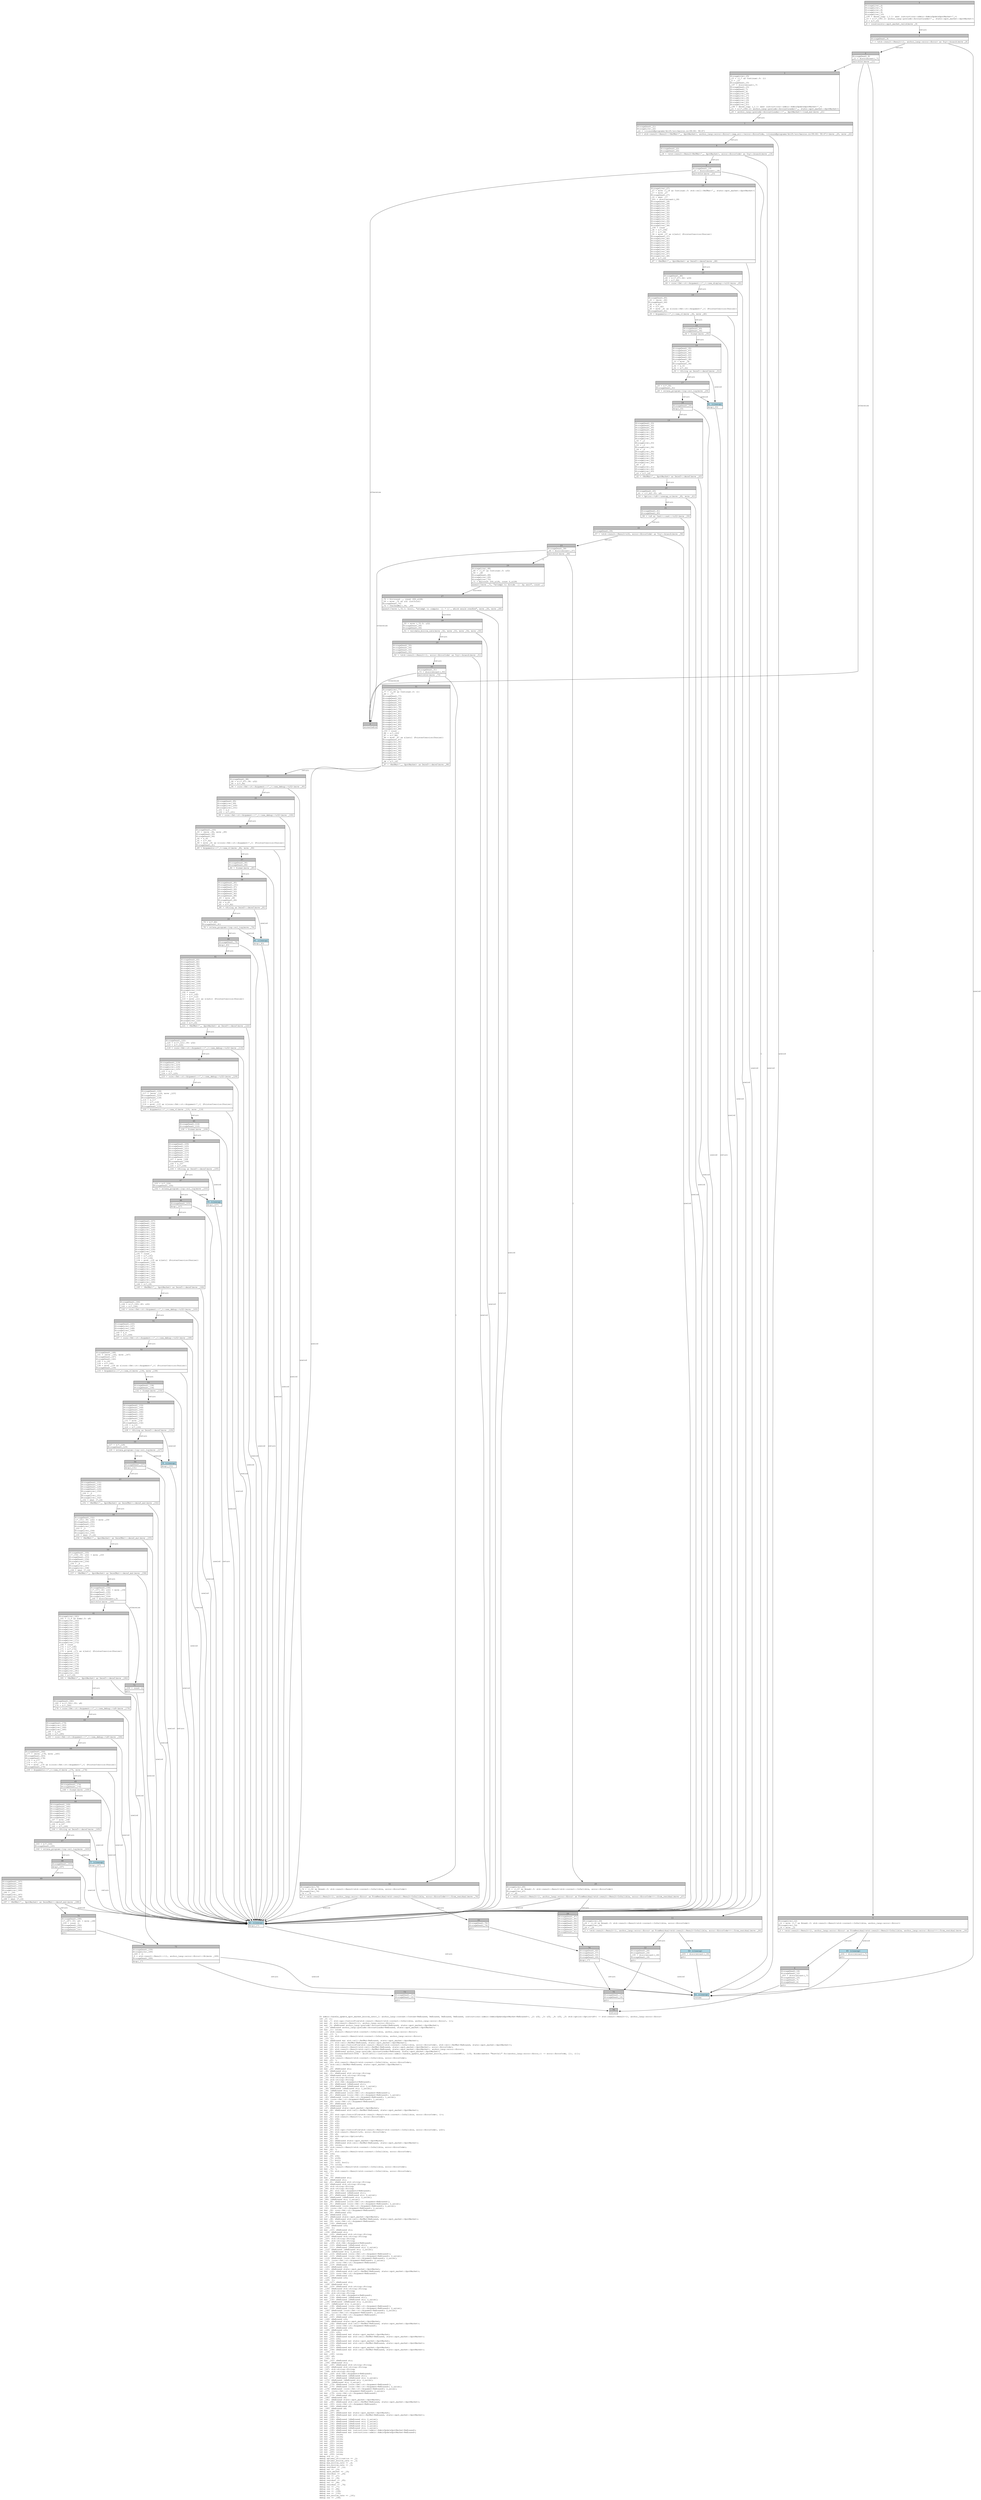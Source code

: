 digraph Mir_0_5591 {
    graph [fontname="Courier, monospace"];
    node [fontname="Courier, monospace"];
    edge [fontname="Courier, monospace"];
    label=<fn admin::handle_update_spot_market_borrow_rate(_1: anchor_lang::context::Context&lt;ReErased, ReErased, ReErased, ReErased, instructions::admin::AdminUpdateSpotMarket&lt;ReErased&gt;&gt;, _2: u32, _3: u32, _4: u32, _5: std::option::Option&lt;u8&gt;) -&gt; std::result::Result&lt;(), anchor_lang::error::Error&gt;<br align="left"/>let _6: ();<br align="left"/>let mut _7: std::ops::ControlFlow&lt;std::result::Result&lt;std::convert::Infallible, anchor_lang::error::Error&gt;, ()&gt;;<br align="left"/>let mut _8: std::result::Result&lt;(), anchor_lang::error::Error&gt;;<br align="left"/>let mut _9: &amp;ReErased anchor_lang::prelude::AccountLoader&lt;ReErased, state::spot_market::SpotMarket&gt;;<br align="left"/>let _10: &amp;ReErased anchor_lang::prelude::AccountLoader&lt;ReErased, state::spot_market::SpotMarket&gt;;<br align="left"/>let mut _11: isize;<br align="left"/>let _12: std::result::Result&lt;std::convert::Infallible, anchor_lang::error::Error&gt;;<br align="left"/>let mut _13: !;<br align="left"/>let mut _14: std::result::Result&lt;std::convert::Infallible, anchor_lang::error::Error&gt;;<br align="left"/>let _15: ();<br align="left"/>let _16: &amp;ReErased mut std::cell::RefMut&lt;ReErased, state::spot_market::SpotMarket&gt;;<br align="left"/>let mut _17: std::cell::RefMut&lt;ReErased, state::spot_market::SpotMarket&gt;;<br align="left"/>let mut _18: std::ops::ControlFlow&lt;std::result::Result&lt;std::convert::Infallible, error::ErrorCode&gt;, std::cell::RefMut&lt;ReErased, state::spot_market::SpotMarket&gt;&gt;;<br align="left"/>let mut _19: std::result::Result&lt;std::cell::RefMut&lt;ReErased, state::spot_market::SpotMarket&gt;, error::ErrorCode&gt;;<br align="left"/>let mut _20: std::result::Result&lt;std::cell::RefMut&lt;ReErased, state::spot_market::SpotMarket&gt;, anchor_lang::error::Error&gt;;<br align="left"/>let mut _21: &amp;ReErased anchor_lang::prelude::AccountLoader&lt;ReErased, state::spot_market::SpotMarket&gt;;<br align="left"/>let mut _22: Closure(DefId(0:5592 ~ drift[d311]::instructions::admin::handle_update_spot_market_borrow_rate::{closure#0}), [i32, Binder(extern &quot;RustCall&quot; fn((anchor_lang::error::Error,)) -&gt; error::ErrorCode, []), ()]);<br align="left"/>let mut _23: isize;<br align="left"/>let _24: std::result::Result&lt;std::convert::Infallible, error::ErrorCode&gt;;<br align="left"/>let mut _25: !;<br align="left"/>let mut _26: std::result::Result&lt;std::convert::Infallible, error::ErrorCode&gt;;<br align="left"/>let _27: std::cell::RefMut&lt;ReErased, state::spot_market::SpotMarket&gt;;<br align="left"/>let _28: ();<br align="left"/>let mut _29: &amp;ReErased str;<br align="left"/>let _30: &amp;ReErased str;<br align="left"/>let mut _31: &amp;ReErased std::string::String;<br align="left"/>let _32: &amp;ReErased std::string::String;<br align="left"/>let _33: std::string::String;<br align="left"/>let _34: std::string::String;<br align="left"/>let mut _35: std::fmt::Arguments&lt;ReErased&gt;;<br align="left"/>let mut _36: &amp;ReErased [&amp;ReErased str];<br align="left"/>let mut _37: &amp;ReErased [&amp;ReErased str; 1_usize];<br align="left"/>let _38: &amp;ReErased [&amp;ReErased str; 1_usize];<br align="left"/>let _39: [&amp;ReErased str; 1_usize];<br align="left"/>let mut _40: &amp;ReErased [core::fmt::rt::Argument&lt;ReErased&gt;];<br align="left"/>let mut _41: &amp;ReErased [core::fmt::rt::Argument&lt;ReErased&gt;; 1_usize];<br align="left"/>let _42: &amp;ReErased [core::fmt::rt::Argument&lt;ReErased&gt;; 1_usize];<br align="left"/>let _43: [core::fmt::rt::Argument&lt;ReErased&gt;; 1_usize];<br align="left"/>let mut _44: core::fmt::rt::Argument&lt;ReErased&gt;;<br align="left"/>let mut _45: &amp;ReErased u16;<br align="left"/>let _46: &amp;ReErased u16;<br align="left"/>let _47: &amp;ReErased state::spot_market::SpotMarket;<br align="left"/>let mut _48: &amp;ReErased std::cell::RefMut&lt;ReErased, state::spot_market::SpotMarket&gt;;<br align="left"/>let _49: ();<br align="left"/>let mut _50: std::ops::ControlFlow&lt;std::result::Result&lt;std::convert::Infallible, error::ErrorCode&gt;, ()&gt;;<br align="left"/>let mut _51: std::result::Result&lt;(), error::ErrorCode&gt;;<br align="left"/>let mut _52: u32;<br align="left"/>let mut _53: u32;<br align="left"/>let mut _54: u32;<br align="left"/>let mut _55: u32;<br align="left"/>let mut _56: u32;<br align="left"/>let mut _57: std::ops::ControlFlow&lt;std::result::Result&lt;std::convert::Infallible, error::ErrorCode&gt;, u32&gt;;<br align="left"/>let mut _58: std::result::Result&lt;u32, error::ErrorCode&gt;;<br align="left"/>let mut _59: u8;<br align="left"/>let mut _60: std::option::Option&lt;u8&gt;;<br align="left"/>let mut _61: u8;<br align="left"/>let mut _62: &amp;ReErased state::spot_market::SpotMarket;<br align="left"/>let mut _63: &amp;ReErased std::cell::RefMut&lt;ReErased, state::spot_market::SpotMarket&gt;;<br align="left"/>let mut _64: isize;<br align="left"/>let _65: std::result::Result&lt;std::convert::Infallible, error::ErrorCode&gt;;<br align="left"/>let mut _66: !;<br align="left"/>let mut _67: std::result::Result&lt;std::convert::Infallible, error::ErrorCode&gt;;<br align="left"/>let _68: u32;<br align="left"/>let mut _69: u32;<br align="left"/>let mut _70: u128;<br align="left"/>let mut _71: bool;<br align="left"/>let mut _72: (u32, bool);<br align="left"/>let mut _73: isize;<br align="left"/>let _74: std::result::Result&lt;std::convert::Infallible, error::ErrorCode&gt;;<br align="left"/>let mut _75: !;<br align="left"/>let mut _76: std::result::Result&lt;std::convert::Infallible, error::ErrorCode&gt;;<br align="left"/>let _77: ();<br align="left"/>let _78: ();<br align="left"/>let mut _79: &amp;ReErased str;<br align="left"/>let _80: &amp;ReErased str;<br align="left"/>let mut _81: &amp;ReErased std::string::String;<br align="left"/>let _82: &amp;ReErased std::string::String;<br align="left"/>let _83: std::string::String;<br align="left"/>let _84: std::string::String;<br align="left"/>let mut _85: std::fmt::Arguments&lt;ReErased&gt;;<br align="left"/>let mut _86: &amp;ReErased [&amp;ReErased str];<br align="left"/>let mut _87: &amp;ReErased [&amp;ReErased str; 2_usize];<br align="left"/>let _88: &amp;ReErased [&amp;ReErased str; 2_usize];<br align="left"/>let _89: [&amp;ReErased str; 2_usize];<br align="left"/>let mut _90: &amp;ReErased [core::fmt::rt::Argument&lt;ReErased&gt;];<br align="left"/>let mut _91: &amp;ReErased [core::fmt::rt::Argument&lt;ReErased&gt;; 2_usize];<br align="left"/>let _92: &amp;ReErased [core::fmt::rt::Argument&lt;ReErased&gt;; 2_usize];<br align="left"/>let _93: [core::fmt::rt::Argument&lt;ReErased&gt;; 2_usize];<br align="left"/>let mut _94: core::fmt::rt::Argument&lt;ReErased&gt;;<br align="left"/>let mut _95: &amp;ReErased u32;<br align="left"/>let _96: &amp;ReErased u32;<br align="left"/>let _97: &amp;ReErased state::spot_market::SpotMarket;<br align="left"/>let mut _98: &amp;ReErased std::cell::RefMut&lt;ReErased, state::spot_market::SpotMarket&gt;;<br align="left"/>let mut _99: core::fmt::rt::Argument&lt;ReErased&gt;;<br align="left"/>let mut _100: &amp;ReErased u32;<br align="left"/>let _101: &amp;ReErased u32;<br align="left"/>let _102: ();<br align="left"/>let mut _103: &amp;ReErased str;<br align="left"/>let _104: &amp;ReErased str;<br align="left"/>let mut _105: &amp;ReErased std::string::String;<br align="left"/>let _106: &amp;ReErased std::string::String;<br align="left"/>let _107: std::string::String;<br align="left"/>let _108: std::string::String;<br align="left"/>let mut _109: std::fmt::Arguments&lt;ReErased&gt;;<br align="left"/>let mut _110: &amp;ReErased [&amp;ReErased str];<br align="left"/>let mut _111: &amp;ReErased [&amp;ReErased str; 2_usize];<br align="left"/>let _112: &amp;ReErased [&amp;ReErased str; 2_usize];<br align="left"/>let _113: [&amp;ReErased str; 2_usize];<br align="left"/>let mut _114: &amp;ReErased [core::fmt::rt::Argument&lt;ReErased&gt;];<br align="left"/>let mut _115: &amp;ReErased [core::fmt::rt::Argument&lt;ReErased&gt;; 2_usize];<br align="left"/>let _116: &amp;ReErased [core::fmt::rt::Argument&lt;ReErased&gt;; 2_usize];<br align="left"/>let _117: [core::fmt::rt::Argument&lt;ReErased&gt;; 2_usize];<br align="left"/>let mut _118: core::fmt::rt::Argument&lt;ReErased&gt;;<br align="left"/>let mut _119: &amp;ReErased u32;<br align="left"/>let _120: &amp;ReErased u32;<br align="left"/>let _121: &amp;ReErased state::spot_market::SpotMarket;<br align="left"/>let mut _122: &amp;ReErased std::cell::RefMut&lt;ReErased, state::spot_market::SpotMarket&gt;;<br align="left"/>let mut _123: core::fmt::rt::Argument&lt;ReErased&gt;;<br align="left"/>let mut _124: &amp;ReErased u32;<br align="left"/>let _125: &amp;ReErased u32;<br align="left"/>let _126: ();<br align="left"/>let mut _127: &amp;ReErased str;<br align="left"/>let _128: &amp;ReErased str;<br align="left"/>let mut _129: &amp;ReErased std::string::String;<br align="left"/>let _130: &amp;ReErased std::string::String;<br align="left"/>let _131: std::string::String;<br align="left"/>let _132: std::string::String;<br align="left"/>let mut _133: std::fmt::Arguments&lt;ReErased&gt;;<br align="left"/>let mut _134: &amp;ReErased [&amp;ReErased str];<br align="left"/>let mut _135: &amp;ReErased [&amp;ReErased str; 2_usize];<br align="left"/>let _136: &amp;ReErased [&amp;ReErased str; 2_usize];<br align="left"/>let _137: [&amp;ReErased str; 2_usize];<br align="left"/>let mut _138: &amp;ReErased [core::fmt::rt::Argument&lt;ReErased&gt;];<br align="left"/>let mut _139: &amp;ReErased [core::fmt::rt::Argument&lt;ReErased&gt;; 2_usize];<br align="left"/>let _140: &amp;ReErased [core::fmt::rt::Argument&lt;ReErased&gt;; 2_usize];<br align="left"/>let _141: [core::fmt::rt::Argument&lt;ReErased&gt;; 2_usize];<br align="left"/>let mut _142: core::fmt::rt::Argument&lt;ReErased&gt;;<br align="left"/>let mut _143: &amp;ReErased u32;<br align="left"/>let _144: &amp;ReErased u32;<br align="left"/>let _145: &amp;ReErased state::spot_market::SpotMarket;<br align="left"/>let mut _146: &amp;ReErased std::cell::RefMut&lt;ReErased, state::spot_market::SpotMarket&gt;;<br align="left"/>let mut _147: core::fmt::rt::Argument&lt;ReErased&gt;;<br align="left"/>let mut _148: &amp;ReErased u32;<br align="left"/>let _149: &amp;ReErased u32;<br align="left"/>let mut _150: u32;<br align="left"/>let mut _151: &amp;ReErased mut state::spot_market::SpotMarket;<br align="left"/>let mut _152: &amp;ReErased mut std::cell::RefMut&lt;ReErased, state::spot_market::SpotMarket&gt;;<br align="left"/>let mut _153: u32;<br align="left"/>let mut _154: &amp;ReErased mut state::spot_market::SpotMarket;<br align="left"/>let mut _155: &amp;ReErased mut std::cell::RefMut&lt;ReErased, state::spot_market::SpotMarket&gt;;<br align="left"/>let mut _156: u32;<br align="left"/>let mut _157: &amp;ReErased mut state::spot_market::SpotMarket;<br align="left"/>let mut _158: &amp;ReErased mut std::cell::RefMut&lt;ReErased, state::spot_market::SpotMarket&gt;;<br align="left"/>let _159: ();<br align="left"/>let mut _160: isize;<br align="left"/>let _161: u8;<br align="left"/>let _162: ();<br align="left"/>let mut _163: &amp;ReErased str;<br align="left"/>let _164: &amp;ReErased str;<br align="left"/>let mut _165: &amp;ReErased std::string::String;<br align="left"/>let _166: &amp;ReErased std::string::String;<br align="left"/>let _167: std::string::String;<br align="left"/>let _168: std::string::String;<br align="left"/>let mut _169: std::fmt::Arguments&lt;ReErased&gt;;<br align="left"/>let mut _170: &amp;ReErased [&amp;ReErased str];<br align="left"/>let mut _171: &amp;ReErased [&amp;ReErased str; 2_usize];<br align="left"/>let _172: &amp;ReErased [&amp;ReErased str; 2_usize];<br align="left"/>let _173: [&amp;ReErased str; 2_usize];<br align="left"/>let mut _174: &amp;ReErased [core::fmt::rt::Argument&lt;ReErased&gt;];<br align="left"/>let mut _175: &amp;ReErased [core::fmt::rt::Argument&lt;ReErased&gt;; 2_usize];<br align="left"/>let _176: &amp;ReErased [core::fmt::rt::Argument&lt;ReErased&gt;; 2_usize];<br align="left"/>let _177: [core::fmt::rt::Argument&lt;ReErased&gt;; 2_usize];<br align="left"/>let mut _178: core::fmt::rt::Argument&lt;ReErased&gt;;<br align="left"/>let mut _179: &amp;ReErased u8;<br align="left"/>let _180: &amp;ReErased u8;<br align="left"/>let _181: &amp;ReErased state::spot_market::SpotMarket;<br align="left"/>let mut _182: &amp;ReErased std::cell::RefMut&lt;ReErased, state::spot_market::SpotMarket&gt;;<br align="left"/>let mut _183: core::fmt::rt::Argument&lt;ReErased&gt;;<br align="left"/>let mut _184: &amp;ReErased u8;<br align="left"/>let _185: &amp;ReErased u8;<br align="left"/>let mut _186: u8;<br align="left"/>let mut _187: &amp;ReErased mut state::spot_market::SpotMarket;<br align="left"/>let mut _188: &amp;ReErased mut std::cell::RefMut&lt;ReErased, state::spot_market::SpotMarket&gt;;<br align="left"/>let mut _189: ();<br align="left"/>let mut _190: &amp;ReErased [&amp;ReErased str; 2_usize];<br align="left"/>let mut _191: &amp;ReErased [&amp;ReErased str; 2_usize];<br align="left"/>let mut _192: &amp;ReErased [&amp;ReErased str; 2_usize];<br align="left"/>let mut _193: &amp;ReErased [&amp;ReErased str; 2_usize];<br align="left"/>let mut _194: &amp;ReErased [&amp;ReErased str; 1_usize];<br align="left"/>let mut _195: &amp;ReErased mut instructions::admin::AdminUpdateSpotMarket&lt;ReErased&gt;;<br align="left"/>let mut _196: &amp;ReErased mut instructions::admin::AdminUpdateSpotMarket&lt;ReErased&gt;;<br align="left"/>let mut _197: isize;<br align="left"/>let mut _198: isize;<br align="left"/>let mut _199: isize;<br align="left"/>let mut _200: isize;<br align="left"/>let mut _201: isize;<br align="left"/>let mut _202: isize;<br align="left"/>let mut _203: isize;<br align="left"/>let mut _204: isize;<br align="left"/>let mut _205: isize;<br align="left"/>let mut _206: isize;<br align="left"/>debug ctx =&gt; _1;<br align="left"/>debug optimal_utilization =&gt; _2;<br align="left"/>debug optimal_borrow_rate =&gt; _3;<br align="left"/>debug max_borrow_rate =&gt; _4;<br align="left"/>debug min_borrow_rate =&gt; _5;<br align="left"/>debug residual =&gt; _12;<br align="left"/>debug val =&gt; _15;<br align="left"/>debug spot_market =&gt; _16;<br align="left"/>debug residual =&gt; _24;<br align="left"/>debug val =&gt; _27;<br align="left"/>debug res =&gt; _34;<br align="left"/>debug residual =&gt; _65;<br align="left"/>debug val =&gt; _68;<br align="left"/>debug residual =&gt; _74;<br align="left"/>debug val =&gt; _77;<br align="left"/>debug res =&gt; _84;<br align="left"/>debug res =&gt; _108;<br align="left"/>debug res =&gt; _132;<br align="left"/>debug min_borrow_rate =&gt; _161;<br align="left"/>debug res =&gt; _168;<br align="left"/>>;
    bb0__0_5591 [shape="none", label=<<table border="0" cellborder="1" cellspacing="0"><tr><td bgcolor="gray" align="center" colspan="1">0</td></tr><tr><td align="left" balign="left">StorageLive(_6)<br/>StorageLive(_7)<br/>StorageLive(_8)<br/>StorageLive(_9)<br/>StorageLive(_10)<br/>_195 = deref_copy (_1.1: &amp;mut instructions::admin::AdminUpdateSpotMarket&lt;'_&gt;)<br/>_10 = &amp;((*_195).2: anchor_lang::prelude::AccountLoader&lt;'_, state::spot_market::SpotMarket&gt;)<br/>_9 = &amp;(*_10)<br/></td></tr><tr><td align="left">_8 = constraints::spot_market_valid(move _9)</td></tr></table>>];
    bb1__0_5591 [shape="none", label=<<table border="0" cellborder="1" cellspacing="0"><tr><td bgcolor="gray" align="center" colspan="1">1</td></tr><tr><td align="left" balign="left">StorageDead(_9)<br/></td></tr><tr><td align="left">_7 = &lt;std::result::Result&lt;(), anchor_lang::error::Error&gt; as Try&gt;::branch(move _8)</td></tr></table>>];
    bb2__0_5591 [shape="none", label=<<table border="0" cellborder="1" cellspacing="0"><tr><td bgcolor="gray" align="center" colspan="1">2</td></tr><tr><td align="left" balign="left">StorageDead(_8)<br/>_11 = discriminant(_7)<br/></td></tr><tr><td align="left">switchInt(move _11)</td></tr></table>>];
    bb3__0_5591 [shape="none", label=<<table border="0" cellborder="1" cellspacing="0"><tr><td bgcolor="gray" align="center" colspan="1">3</td></tr><tr><td align="left" balign="left">StorageLive(_15)<br/>_15 = ((_7 as Continue).0: ())<br/>_6 = _15<br/>StorageDead(_15)<br/>_197 = discriminant(_7)<br/>StorageDead(_10)<br/>StorageDead(_7)<br/>StorageDead(_6)<br/>StorageLive(_16)<br/>StorageLive(_17)<br/>StorageLive(_18)<br/>StorageLive(_19)<br/>StorageLive(_20)<br/>StorageLive(_21)<br/>_196 = deref_copy (_1.1: &amp;mut instructions::admin::AdminUpdateSpotMarket&lt;'_&gt;)<br/>_21 = &amp;((*_196).2: anchor_lang::prelude::AccountLoader&lt;'_, state::spot_market::SpotMarket&gt;)<br/></td></tr><tr><td align="left">_20 = anchor_lang::prelude::AccountLoader::&lt;'_, SpotMarket&gt;::load_mut(move _21)</td></tr></table>>];
    bb4__0_5591 [shape="none", label=<<table border="0" cellborder="1" cellspacing="0"><tr><td bgcolor="gray" align="center" colspan="1">4</td></tr><tr><td align="left">unreachable</td></tr></table>>];
    bb5__0_5591 [shape="none", label=<<table border="0" cellborder="1" cellspacing="0"><tr><td bgcolor="gray" align="center" colspan="1">5</td></tr><tr><td align="left" balign="left">StorageLive(_12)<br/>_12 = move ((_7 as Break).0: std::result::Result&lt;std::convert::Infallible, anchor_lang::error::Error&gt;)<br/>StorageLive(_14)<br/>_14 = move _12<br/></td></tr><tr><td align="left">_0 = &lt;std::result::Result&lt;(), anchor_lang::error::Error&gt; as FromResidual&lt;std::result::Result&lt;Infallible, anchor_lang::error::Error&gt;&gt;&gt;::from_residual(move _14)</td></tr></table>>];
    bb6__0_5591 [shape="none", label=<<table border="0" cellborder="1" cellspacing="0"><tr><td bgcolor="gray" align="center" colspan="1">6</td></tr><tr><td align="left" balign="left">StorageDead(_14)<br/>StorageDead(_12)<br/>_203 = discriminant(_7)<br/>StorageDead(_10)<br/>StorageDead(_7)<br/>StorageDead(_6)<br/></td></tr><tr><td align="left">goto</td></tr></table>>];
    bb7__0_5591 [shape="none", label=<<table border="0" cellborder="1" cellspacing="0"><tr><td bgcolor="gray" align="center" colspan="1">7</td></tr><tr><td align="left" balign="left">StorageDead(_21)<br/>StorageLive(_22)<br/>_22 = {closure@programs/drift/src/macros.rs:58:44: 58:47}<br/></td></tr><tr><td align="left">_19 = std::result::Result::&lt;RefMut&lt;'_, SpotMarket&gt;, anchor_lang::error::Error&gt;::map_err::&lt;error::ErrorCode, {closure@programs/drift/src/macros.rs:58:44: 58:47}&gt;(move _20, move _22)</td></tr></table>>];
    bb8__0_5591 [shape="none", label=<<table border="0" cellborder="1" cellspacing="0"><tr><td bgcolor="gray" align="center" colspan="1">8</td></tr><tr><td align="left" balign="left">StorageDead(_22)<br/>StorageDead(_20)<br/></td></tr><tr><td align="left">_18 = &lt;std::result::Result&lt;RefMut&lt;'_, SpotMarket&gt;, error::ErrorCode&gt; as Try&gt;::branch(move _19)</td></tr></table>>];
    bb9__0_5591 [shape="none", label=<<table border="0" cellborder="1" cellspacing="0"><tr><td bgcolor="gray" align="center" colspan="1">9</td></tr><tr><td align="left" balign="left">StorageDead(_19)<br/>_23 = discriminant(_18)<br/></td></tr><tr><td align="left">switchInt(move _23)</td></tr></table>>];
    bb10__0_5591 [shape="none", label=<<table border="0" cellborder="1" cellspacing="0"><tr><td bgcolor="gray" align="center" colspan="1">10</td></tr><tr><td align="left" balign="left">StorageLive(_27)<br/>_27 = move ((_18 as Continue).0: std::cell::RefMut&lt;'_, state::spot_market::SpotMarket&gt;)<br/>_17 = move _27<br/>StorageDead(_27)<br/>_16 = &amp;mut _17<br/>_201 = discriminant(_18)<br/>StorageDead(_18)<br/>StorageLive(_28)<br/>StorageLive(_29)<br/>StorageLive(_30)<br/>StorageLive(_31)<br/>StorageLive(_32)<br/>StorageLive(_33)<br/>StorageLive(_34)<br/>StorageLive(_35)<br/>StorageLive(_36)<br/>StorageLive(_37)<br/>StorageLive(_38)<br/>_194 = const _<br/>_38 = &amp;(*_194)<br/>_37 = &amp;(*_38)<br/>_36 = move _37 as &amp;[&amp;str] (PointerCoercion(Unsize))<br/>StorageDead(_37)<br/>StorageLive(_40)<br/>StorageLive(_41)<br/>StorageLive(_42)<br/>StorageLive(_43)<br/>StorageLive(_44)<br/>StorageLive(_45)<br/>StorageLive(_46)<br/>StorageLive(_47)<br/>StorageLive(_48)<br/>_48 = &amp;(*_16)<br/></td></tr><tr><td align="left">_47 = &lt;RefMut&lt;'_, SpotMarket&gt; as Deref&gt;::deref(move _48)</td></tr></table>>];
    bb11__0_5591 [shape="none", label=<<table border="0" cellborder="1" cellspacing="0"><tr><td bgcolor="gray" align="center" colspan="1">11</td></tr><tr><td align="left" balign="left">StorageLive(_24)<br/>_24 = ((_18 as Break).0: std::result::Result&lt;std::convert::Infallible, error::ErrorCode&gt;)<br/>StorageLive(_26)<br/>_26 = _24<br/></td></tr><tr><td align="left">_0 = &lt;std::result::Result&lt;(), anchor_lang::error::Error&gt; as FromResidual&lt;std::result::Result&lt;Infallible, error::ErrorCode&gt;&gt;&gt;::from_residual(move _26)</td></tr></table>>];
    bb12__0_5591 [shape="none", label=<<table border="0" cellborder="1" cellspacing="0"><tr><td bgcolor="gray" align="center" colspan="1">12</td></tr><tr><td align="left" balign="left">StorageDead(_26)<br/>StorageDead(_24)<br/>_199 = discriminant(_18)<br/>StorageDead(_18)<br/></td></tr><tr><td align="left">goto</td></tr></table>>];
    bb13__0_5591 [shape="none", label=<<table border="0" cellborder="1" cellspacing="0"><tr><td bgcolor="gray" align="center" colspan="1">13</td></tr><tr><td align="left" balign="left">StorageDead(_48)<br/>_46 = &amp;((*_47).42: u16)<br/>_45 = &amp;(*_46)<br/></td></tr><tr><td align="left">_44 = core::fmt::rt::Argument::&lt;'_&gt;::new_display::&lt;u16&gt;(move _45)</td></tr></table>>];
    bb14__0_5591 [shape="none", label=<<table border="0" cellborder="1" cellspacing="0"><tr><td bgcolor="gray" align="center" colspan="1">14</td></tr><tr><td align="left" balign="left">StorageDead(_45)<br/>_43 = [move _44]<br/>StorageDead(_44)<br/>_42 = &amp;_43<br/>_41 = &amp;(*_42)<br/>_40 = move _41 as &amp;[core::fmt::rt::Argument&lt;'_&gt;] (PointerCoercion(Unsize))<br/>StorageDead(_41)<br/></td></tr><tr><td align="left">_35 = Arguments::&lt;'_&gt;::new_v1(move _36, move _40)</td></tr></table>>];
    bb15__0_5591 [shape="none", label=<<table border="0" cellborder="1" cellspacing="0"><tr><td bgcolor="gray" align="center" colspan="1">15</td></tr><tr><td align="left" balign="left">StorageDead(_40)<br/>StorageDead(_36)<br/></td></tr><tr><td align="left">_34 = format(move _35)</td></tr></table>>];
    bb16__0_5591 [shape="none", label=<<table border="0" cellborder="1" cellspacing="0"><tr><td bgcolor="gray" align="center" colspan="1">16</td></tr><tr><td align="left" balign="left">StorageDead(_35)<br/>StorageDead(_47)<br/>StorageDead(_46)<br/>StorageDead(_43)<br/>StorageDead(_42)<br/>StorageDead(_38)<br/>_33 = move _34<br/>StorageDead(_34)<br/>_32 = &amp;_33<br/>_31 = &amp;(*_32)<br/></td></tr><tr><td align="left">_30 = &lt;String as Deref&gt;::deref(move _31)</td></tr></table>>];
    bb17__0_5591 [shape="none", label=<<table border="0" cellborder="1" cellspacing="0"><tr><td bgcolor="gray" align="center" colspan="1">17</td></tr><tr><td align="left" balign="left">_29 = &amp;(*_30)<br/>StorageDead(_31)<br/></td></tr><tr><td align="left">_28 = solana_program::log::sol_log(move _29)</td></tr></table>>];
    bb18__0_5591 [shape="none", label=<<table border="0" cellborder="1" cellspacing="0"><tr><td bgcolor="gray" align="center" colspan="1">18</td></tr><tr><td align="left" balign="left">StorageDead(_29)<br/></td></tr><tr><td align="left">drop(_33)</td></tr></table>>];
    bb19__0_5591 [shape="none", label=<<table border="0" cellborder="1" cellspacing="0"><tr><td bgcolor="gray" align="center" colspan="1">19</td></tr><tr><td align="left" balign="left">StorageDead(_33)<br/>StorageDead(_32)<br/>StorageDead(_30)<br/>StorageDead(_28)<br/>StorageLive(_49)<br/>StorageLive(_50)<br/>StorageLive(_51)<br/>StorageLive(_52)<br/>_52 = _2<br/>StorageLive(_53)<br/>_53 = _3<br/>StorageLive(_54)<br/>_54 = _4<br/>StorageLive(_55)<br/>StorageLive(_56)<br/>StorageLive(_57)<br/>StorageLive(_58)<br/>StorageLive(_59)<br/>StorageLive(_60)<br/>_60 = _5<br/>StorageLive(_61)<br/>StorageLive(_62)<br/>StorageLive(_63)<br/>_63 = &amp;(*_16)<br/></td></tr><tr><td align="left">_62 = &lt;RefMut&lt;'_, SpotMarket&gt; as Deref&gt;::deref(move _63)</td></tr></table>>];
    bb20__0_5591 [shape="none", label=<<table border="0" cellborder="1" cellspacing="0"><tr><td bgcolor="gray" align="center" colspan="1">20</td></tr><tr><td align="left" balign="left">StorageDead(_63)<br/>_61 = ((*_62).55: u8)<br/></td></tr><tr><td align="left">_59 = Option::&lt;u8&gt;::unwrap_or(move _60, move _61)</td></tr></table>>];
    bb21__0_5591 [shape="none", label=<<table border="0" cellborder="1" cellspacing="0"><tr><td bgcolor="gray" align="center" colspan="1">21</td></tr><tr><td align="left" balign="left">StorageDead(_61)<br/>StorageDead(_60)<br/></td></tr><tr><td align="left">_58 = &lt;u8 as Cast&gt;::cast::&lt;u32&gt;(move _59)</td></tr></table>>];
    bb22__0_5591 [shape="none", label=<<table border="0" cellborder="1" cellspacing="0"><tr><td bgcolor="gray" align="center" colspan="1">22</td></tr><tr><td align="left" balign="left">StorageDead(_59)<br/></td></tr><tr><td align="left">_57 = &lt;std::result::Result&lt;u32, error::ErrorCode&gt; as Try&gt;::branch(move _58)</td></tr></table>>];
    bb23__0_5591 [shape="none", label=<<table border="0" cellborder="1" cellspacing="0"><tr><td bgcolor="gray" align="center" colspan="1">23</td></tr><tr><td align="left" balign="left">StorageDead(_58)<br/>_64 = discriminant(_57)<br/></td></tr><tr><td align="left">switchInt(move _64)</td></tr></table>>];
    bb24__0_5591 [shape="none", label=<<table border="0" cellborder="1" cellspacing="0"><tr><td bgcolor="gray" align="center" colspan="1">24</td></tr><tr><td align="left" balign="left">StorageLive(_68)<br/>_68 = ((_57 as Continue).0: u32)<br/>_56 = _68<br/>StorageDead(_68)<br/>StorageLive(_69)<br/>StorageLive(_70)<br/>_71 = Eq(const 200_u128, const 0_u128)<br/></td></tr><tr><td align="left">assert(!move _71, &quot;attempt to divide `{}` by zero&quot;, const _)</td></tr></table>>];
    bb25__0_5591 [shape="none", label=<<table border="0" cellborder="1" cellspacing="0"><tr><td bgcolor="gray" align="center" colspan="1">25</td></tr><tr><td align="left" balign="left">StorageLive(_65)<br/>_65 = ((_57 as Break).0: std::result::Result&lt;std::convert::Infallible, error::ErrorCode&gt;)<br/>StorageLive(_67)<br/>_67 = _65<br/></td></tr><tr><td align="left">_0 = &lt;std::result::Result&lt;(), anchor_lang::error::Error&gt; as FromResidual&lt;std::result::Result&lt;Infallible, error::ErrorCode&gt;&gt;&gt;::from_residual(move _67)</td></tr></table>>];
    bb26__0_5591 [shape="none", label=<<table border="0" cellborder="1" cellspacing="0"><tr><td bgcolor="gray" align="center" colspan="1">26</td></tr><tr><td align="left" balign="left">StorageDead(_67)<br/>StorageDead(_65)<br/>StorageDead(_56)<br/>StorageDead(_55)<br/>StorageDead(_54)<br/>StorageDead(_53)<br/>StorageDead(_52)<br/>StorageDead(_51)<br/></td></tr><tr><td align="left">goto</td></tr></table>>];
    bb27__0_5591 [shape="none", label=<<table border="0" cellborder="1" cellspacing="0"><tr><td bgcolor="gray" align="center" colspan="1">27</td></tr><tr><td align="left" balign="left">_70 = Div(const _, const 200_u128)<br/>_69 = move _70 as u32 (IntToInt)<br/>StorageDead(_70)<br/>_72 = CheckedMul(_56, _69)<br/></td></tr><tr><td align="left">assert(!move (_72.1: bool), &quot;attempt to compute `{} * {}`, which would overflow&quot;, move _56, move _69)</td></tr></table>>];
    bb28__0_5591 [shape="none", label=<<table border="0" cellborder="1" cellspacing="0"><tr><td bgcolor="gray" align="center" colspan="1">28</td></tr><tr><td align="left" balign="left">_55 = move (_72.0: u32)<br/>StorageDead(_69)<br/>StorageDead(_56)<br/></td></tr><tr><td align="left">_51 = validate_borrow_rate(move _52, move _53, move _54, move _55)</td></tr></table>>];
    bb29__0_5591 [shape="none", label=<<table border="0" cellborder="1" cellspacing="0"><tr><td bgcolor="gray" align="center" colspan="1">29</td></tr><tr><td align="left" balign="left">StorageDead(_55)<br/>StorageDead(_54)<br/>StorageDead(_53)<br/>StorageDead(_52)<br/></td></tr><tr><td align="left">_50 = &lt;std::result::Result&lt;(), error::ErrorCode&gt; as Try&gt;::branch(move _51)</td></tr></table>>];
    bb30__0_5591 [shape="none", label=<<table border="0" cellborder="1" cellspacing="0"><tr><td bgcolor="gray" align="center" colspan="1">30</td></tr><tr><td align="left" balign="left">StorageDead(_51)<br/>_73 = discriminant(_50)<br/></td></tr><tr><td align="left">switchInt(move _73)</td></tr></table>>];
    bb31__0_5591 [shape="none", label=<<table border="0" cellborder="1" cellspacing="0"><tr><td bgcolor="gray" align="center" colspan="1">31</td></tr><tr><td align="left" balign="left">StorageLive(_77)<br/>_77 = ((_50 as Continue).0: ())<br/>_49 = _77<br/>StorageDead(_77)<br/>StorageDead(_62)<br/>StorageDead(_57)<br/>StorageDead(_50)<br/>StorageDead(_49)<br/>StorageLive(_78)<br/>StorageLive(_79)<br/>StorageLive(_80)<br/>StorageLive(_81)<br/>StorageLive(_82)<br/>StorageLive(_83)<br/>StorageLive(_84)<br/>StorageLive(_85)<br/>StorageLive(_86)<br/>StorageLive(_87)<br/>StorageLive(_88)<br/>_193 = const _<br/>_88 = &amp;(*_193)<br/>_87 = &amp;(*_88)<br/>_86 = move _87 as &amp;[&amp;str] (PointerCoercion(Unsize))<br/>StorageDead(_87)<br/>StorageLive(_90)<br/>StorageLive(_91)<br/>StorageLive(_92)<br/>StorageLive(_93)<br/>StorageLive(_94)<br/>StorageLive(_95)<br/>StorageLive(_96)<br/>StorageLive(_97)<br/>StorageLive(_98)<br/>_98 = &amp;(*_16)<br/></td></tr><tr><td align="left">_97 = &lt;RefMut&lt;'_, SpotMarket&gt; as Deref&gt;::deref(move _98)</td></tr></table>>];
    bb32__0_5591 [shape="none", label=<<table border="0" cellborder="1" cellspacing="0"><tr><td bgcolor="gray" align="center" colspan="1">32</td></tr><tr><td align="left" balign="left">StorageLive(_74)<br/>_74 = ((_50 as Break).0: std::result::Result&lt;std::convert::Infallible, error::ErrorCode&gt;)<br/>StorageLive(_76)<br/>_76 = _74<br/></td></tr><tr><td align="left">_0 = &lt;std::result::Result&lt;(), anchor_lang::error::Error&gt; as FromResidual&lt;std::result::Result&lt;Infallible, error::ErrorCode&gt;&gt;&gt;::from_residual(move _76)</td></tr></table>>];
    bb33__0_5591 [shape="none", label=<<table border="0" cellborder="1" cellspacing="0"><tr><td bgcolor="gray" align="center" colspan="1">33</td></tr><tr><td align="left" balign="left">StorageDead(_76)<br/>StorageDead(_74)<br/></td></tr><tr><td align="left">goto</td></tr></table>>];
    bb34__0_5591 [shape="none", label=<<table border="0" cellborder="1" cellspacing="0"><tr><td bgcolor="gray" align="center" colspan="1">34</td></tr><tr><td align="left" balign="left">StorageDead(_98)<br/>_96 = &amp;((*_97).38: u32)<br/>_95 = &amp;(*_96)<br/></td></tr><tr><td align="left">_94 = core::fmt::rt::Argument::&lt;'_&gt;::new_debug::&lt;u32&gt;(move _95)</td></tr></table>>];
    bb35__0_5591 [shape="none", label=<<table border="0" cellborder="1" cellspacing="0"><tr><td bgcolor="gray" align="center" colspan="1">35</td></tr><tr><td align="left" balign="left">StorageDead(_95)<br/>StorageLive(_99)<br/>StorageLive(_100)<br/>StorageLive(_101)<br/>_101 = &amp;_2<br/>_100 = &amp;(*_101)<br/></td></tr><tr><td align="left">_99 = core::fmt::rt::Argument::&lt;'_&gt;::new_debug::&lt;u32&gt;(move _100)</td></tr></table>>];
    bb36__0_5591 [shape="none", label=<<table border="0" cellborder="1" cellspacing="0"><tr><td bgcolor="gray" align="center" colspan="1">36</td></tr><tr><td align="left" balign="left">StorageDead(_100)<br/>_93 = [move _94, move _99]<br/>StorageDead(_99)<br/>StorageDead(_94)<br/>_92 = &amp;_93<br/>_91 = &amp;(*_92)<br/>_90 = move _91 as &amp;[core::fmt::rt::Argument&lt;'_&gt;] (PointerCoercion(Unsize))<br/>StorageDead(_91)<br/></td></tr><tr><td align="left">_85 = Arguments::&lt;'_&gt;::new_v1(move _86, move _90)</td></tr></table>>];
    bb37__0_5591 [shape="none", label=<<table border="0" cellborder="1" cellspacing="0"><tr><td bgcolor="gray" align="center" colspan="1">37</td></tr><tr><td align="left" balign="left">StorageDead(_90)<br/>StorageDead(_86)<br/></td></tr><tr><td align="left">_84 = format(move _85)</td></tr></table>>];
    bb38__0_5591 [shape="none", label=<<table border="0" cellborder="1" cellspacing="0"><tr><td bgcolor="gray" align="center" colspan="1">38</td></tr><tr><td align="left" balign="left">StorageDead(_85)<br/>StorageDead(_101)<br/>StorageDead(_97)<br/>StorageDead(_96)<br/>StorageDead(_93)<br/>StorageDead(_92)<br/>StorageDead(_88)<br/>_83 = move _84<br/>StorageDead(_84)<br/>_82 = &amp;_83<br/>_81 = &amp;(*_82)<br/></td></tr><tr><td align="left">_80 = &lt;String as Deref&gt;::deref(move _81)</td></tr></table>>];
    bb39__0_5591 [shape="none", label=<<table border="0" cellborder="1" cellspacing="0"><tr><td bgcolor="gray" align="center" colspan="1">39</td></tr><tr><td align="left" balign="left">_79 = &amp;(*_80)<br/>StorageDead(_81)<br/></td></tr><tr><td align="left">_78 = solana_program::log::sol_log(move _79)</td></tr></table>>];
    bb40__0_5591 [shape="none", label=<<table border="0" cellborder="1" cellspacing="0"><tr><td bgcolor="gray" align="center" colspan="1">40</td></tr><tr><td align="left" balign="left">StorageDead(_79)<br/></td></tr><tr><td align="left">drop(_83)</td></tr></table>>];
    bb41__0_5591 [shape="none", label=<<table border="0" cellborder="1" cellspacing="0"><tr><td bgcolor="gray" align="center" colspan="1">41</td></tr><tr><td align="left" balign="left">StorageDead(_83)<br/>StorageDead(_82)<br/>StorageDead(_80)<br/>StorageDead(_78)<br/>StorageLive(_102)<br/>StorageLive(_103)<br/>StorageLive(_104)<br/>StorageLive(_105)<br/>StorageLive(_106)<br/>StorageLive(_107)<br/>StorageLive(_108)<br/>StorageLive(_109)<br/>StorageLive(_110)<br/>StorageLive(_111)<br/>StorageLive(_112)<br/>_192 = const _<br/>_112 = &amp;(*_192)<br/>_111 = &amp;(*_112)<br/>_110 = move _111 as &amp;[&amp;str] (PointerCoercion(Unsize))<br/>StorageDead(_111)<br/>StorageLive(_114)<br/>StorageLive(_115)<br/>StorageLive(_116)<br/>StorageLive(_117)<br/>StorageLive(_118)<br/>StorageLive(_119)<br/>StorageLive(_120)<br/>StorageLive(_121)<br/>StorageLive(_122)<br/>_122 = &amp;(*_16)<br/></td></tr><tr><td align="left">_121 = &lt;RefMut&lt;'_, SpotMarket&gt; as Deref&gt;::deref(move _122)</td></tr></table>>];
    bb42__0_5591 [shape="none", label=<<table border="0" cellborder="1" cellspacing="0"><tr><td bgcolor="gray" align="center" colspan="1">42</td></tr><tr><td align="left" balign="left">StorageDead(_122)<br/>_120 = &amp;((*_121).39: u32)<br/>_119 = &amp;(*_120)<br/></td></tr><tr><td align="left">_118 = core::fmt::rt::Argument::&lt;'_&gt;::new_debug::&lt;u32&gt;(move _119)</td></tr></table>>];
    bb43__0_5591 [shape="none", label=<<table border="0" cellborder="1" cellspacing="0"><tr><td bgcolor="gray" align="center" colspan="1">43</td></tr><tr><td align="left" balign="left">StorageDead(_119)<br/>StorageLive(_123)<br/>StorageLive(_124)<br/>StorageLive(_125)<br/>_125 = &amp;_3<br/>_124 = &amp;(*_125)<br/></td></tr><tr><td align="left">_123 = core::fmt::rt::Argument::&lt;'_&gt;::new_debug::&lt;u32&gt;(move _124)</td></tr></table>>];
    bb44__0_5591 [shape="none", label=<<table border="0" cellborder="1" cellspacing="0"><tr><td bgcolor="gray" align="center" colspan="1">44</td></tr><tr><td align="left" balign="left">StorageDead(_124)<br/>_117 = [move _118, move _123]<br/>StorageDead(_123)<br/>StorageDead(_118)<br/>_116 = &amp;_117<br/>_115 = &amp;(*_116)<br/>_114 = move _115 as &amp;[core::fmt::rt::Argument&lt;'_&gt;] (PointerCoercion(Unsize))<br/>StorageDead(_115)<br/></td></tr><tr><td align="left">_109 = Arguments::&lt;'_&gt;::new_v1(move _110, move _114)</td></tr></table>>];
    bb45__0_5591 [shape="none", label=<<table border="0" cellborder="1" cellspacing="0"><tr><td bgcolor="gray" align="center" colspan="1">45</td></tr><tr><td align="left" balign="left">StorageDead(_114)<br/>StorageDead(_110)<br/></td></tr><tr><td align="left">_108 = format(move _109)</td></tr></table>>];
    bb46__0_5591 [shape="none", label=<<table border="0" cellborder="1" cellspacing="0"><tr><td bgcolor="gray" align="center" colspan="1">46</td></tr><tr><td align="left" balign="left">StorageDead(_109)<br/>StorageDead(_125)<br/>StorageDead(_121)<br/>StorageDead(_120)<br/>StorageDead(_117)<br/>StorageDead(_116)<br/>StorageDead(_112)<br/>_107 = move _108<br/>StorageDead(_108)<br/>_106 = &amp;_107<br/>_105 = &amp;(*_106)<br/></td></tr><tr><td align="left">_104 = &lt;String as Deref&gt;::deref(move _105)</td></tr></table>>];
    bb47__0_5591 [shape="none", label=<<table border="0" cellborder="1" cellspacing="0"><tr><td bgcolor="gray" align="center" colspan="1">47</td></tr><tr><td align="left" balign="left">_103 = &amp;(*_104)<br/>StorageDead(_105)<br/></td></tr><tr><td align="left">_102 = solana_program::log::sol_log(move _103)</td></tr></table>>];
    bb48__0_5591 [shape="none", label=<<table border="0" cellborder="1" cellspacing="0"><tr><td bgcolor="gray" align="center" colspan="1">48</td></tr><tr><td align="left" balign="left">StorageDead(_103)<br/></td></tr><tr><td align="left">drop(_107)</td></tr></table>>];
    bb49__0_5591 [shape="none", label=<<table border="0" cellborder="1" cellspacing="0"><tr><td bgcolor="gray" align="center" colspan="1">49</td></tr><tr><td align="left" balign="left">StorageDead(_107)<br/>StorageDead(_106)<br/>StorageDead(_104)<br/>StorageDead(_102)<br/>StorageLive(_126)<br/>StorageLive(_127)<br/>StorageLive(_128)<br/>StorageLive(_129)<br/>StorageLive(_130)<br/>StorageLive(_131)<br/>StorageLive(_132)<br/>StorageLive(_133)<br/>StorageLive(_134)<br/>StorageLive(_135)<br/>StorageLive(_136)<br/>_191 = const _<br/>_136 = &amp;(*_191)<br/>_135 = &amp;(*_136)<br/>_134 = move _135 as &amp;[&amp;str] (PointerCoercion(Unsize))<br/>StorageDead(_135)<br/>StorageLive(_138)<br/>StorageLive(_139)<br/>StorageLive(_140)<br/>StorageLive(_141)<br/>StorageLive(_142)<br/>StorageLive(_143)<br/>StorageLive(_144)<br/>StorageLive(_145)<br/>StorageLive(_146)<br/>_146 = &amp;(*_16)<br/></td></tr><tr><td align="left">_145 = &lt;RefMut&lt;'_, SpotMarket&gt; as Deref&gt;::deref(move _146)</td></tr></table>>];
    bb50__0_5591 [shape="none", label=<<table border="0" cellborder="1" cellspacing="0"><tr><td bgcolor="gray" align="center" colspan="1">50</td></tr><tr><td align="left" balign="left">StorageDead(_146)<br/>_144 = &amp;((*_145).40: u32)<br/>_143 = &amp;(*_144)<br/></td></tr><tr><td align="left">_142 = core::fmt::rt::Argument::&lt;'_&gt;::new_debug::&lt;u32&gt;(move _143)</td></tr></table>>];
    bb51__0_5591 [shape="none", label=<<table border="0" cellborder="1" cellspacing="0"><tr><td bgcolor="gray" align="center" colspan="1">51</td></tr><tr><td align="left" balign="left">StorageDead(_143)<br/>StorageLive(_147)<br/>StorageLive(_148)<br/>StorageLive(_149)<br/>_149 = &amp;_4<br/>_148 = &amp;(*_149)<br/></td></tr><tr><td align="left">_147 = core::fmt::rt::Argument::&lt;'_&gt;::new_debug::&lt;u32&gt;(move _148)</td></tr></table>>];
    bb52__0_5591 [shape="none", label=<<table border="0" cellborder="1" cellspacing="0"><tr><td bgcolor="gray" align="center" colspan="1">52</td></tr><tr><td align="left" balign="left">StorageDead(_148)<br/>_141 = [move _142, move _147]<br/>StorageDead(_147)<br/>StorageDead(_142)<br/>_140 = &amp;_141<br/>_139 = &amp;(*_140)<br/>_138 = move _139 as &amp;[core::fmt::rt::Argument&lt;'_&gt;] (PointerCoercion(Unsize))<br/>StorageDead(_139)<br/></td></tr><tr><td align="left">_133 = Arguments::&lt;'_&gt;::new_v1(move _134, move _138)</td></tr></table>>];
    bb53__0_5591 [shape="none", label=<<table border="0" cellborder="1" cellspacing="0"><tr><td bgcolor="gray" align="center" colspan="1">53</td></tr><tr><td align="left" balign="left">StorageDead(_138)<br/>StorageDead(_134)<br/></td></tr><tr><td align="left">_132 = format(move _133)</td></tr></table>>];
    bb54__0_5591 [shape="none", label=<<table border="0" cellborder="1" cellspacing="0"><tr><td bgcolor="gray" align="center" colspan="1">54</td></tr><tr><td align="left" balign="left">StorageDead(_133)<br/>StorageDead(_149)<br/>StorageDead(_145)<br/>StorageDead(_144)<br/>StorageDead(_141)<br/>StorageDead(_140)<br/>StorageDead(_136)<br/>_131 = move _132<br/>StorageDead(_132)<br/>_130 = &amp;_131<br/>_129 = &amp;(*_130)<br/></td></tr><tr><td align="left">_128 = &lt;String as Deref&gt;::deref(move _129)</td></tr></table>>];
    bb55__0_5591 [shape="none", label=<<table border="0" cellborder="1" cellspacing="0"><tr><td bgcolor="gray" align="center" colspan="1">55</td></tr><tr><td align="left" balign="left">_127 = &amp;(*_128)<br/>StorageDead(_129)<br/></td></tr><tr><td align="left">_126 = solana_program::log::sol_log(move _127)</td></tr></table>>];
    bb56__0_5591 [shape="none", label=<<table border="0" cellborder="1" cellspacing="0"><tr><td bgcolor="gray" align="center" colspan="1">56</td></tr><tr><td align="left" balign="left">StorageDead(_127)<br/></td></tr><tr><td align="left">drop(_131)</td></tr></table>>];
    bb57__0_5591 [shape="none", label=<<table border="0" cellborder="1" cellspacing="0"><tr><td bgcolor="gray" align="center" colspan="1">57</td></tr><tr><td align="left" balign="left">StorageDead(_131)<br/>StorageDead(_130)<br/>StorageDead(_128)<br/>StorageDead(_126)<br/>StorageLive(_150)<br/>_150 = _2<br/>StorageLive(_151)<br/>StorageLive(_152)<br/>_152 = &amp;mut (*_16)<br/></td></tr><tr><td align="left">_151 = &lt;RefMut&lt;'_, SpotMarket&gt; as DerefMut&gt;::deref_mut(move _152)</td></tr></table>>];
    bb58__0_5591 [shape="none", label=<<table border="0" cellborder="1" cellspacing="0"><tr><td bgcolor="gray" align="center" colspan="1">58</td></tr><tr><td align="left" balign="left">StorageDead(_152)<br/>((*_151).38: u32) = move _150<br/>StorageDead(_150)<br/>StorageDead(_151)<br/>StorageLive(_153)<br/>_153 = _3<br/>StorageLive(_154)<br/>StorageLive(_155)<br/>_155 = &amp;mut (*_16)<br/></td></tr><tr><td align="left">_154 = &lt;RefMut&lt;'_, SpotMarket&gt; as DerefMut&gt;::deref_mut(move _155)</td></tr></table>>];
    bb59__0_5591 [shape="none", label=<<table border="0" cellborder="1" cellspacing="0"><tr><td bgcolor="gray" align="center" colspan="1">59</td></tr><tr><td align="left" balign="left">StorageDead(_155)<br/>((*_154).39: u32) = move _153<br/>StorageDead(_153)<br/>StorageDead(_154)<br/>StorageLive(_156)<br/>_156 = _4<br/>StorageLive(_157)<br/>StorageLive(_158)<br/>_158 = &amp;mut (*_16)<br/></td></tr><tr><td align="left">_157 = &lt;RefMut&lt;'_, SpotMarket&gt; as DerefMut&gt;::deref_mut(move _158)</td></tr></table>>];
    bb60__0_5591 [shape="none", label=<<table border="0" cellborder="1" cellspacing="0"><tr><td bgcolor="gray" align="center" colspan="1">60</td></tr><tr><td align="left" balign="left">StorageDead(_158)<br/>((*_157).40: u32) = move _156<br/>StorageDead(_156)<br/>StorageDead(_157)<br/>StorageLive(_159)<br/>_160 = discriminant(_5)<br/></td></tr><tr><td align="left">switchInt(move _160)</td></tr></table>>];
    bb61__0_5591 [shape="none", label=<<table border="0" cellborder="1" cellspacing="0"><tr><td bgcolor="gray" align="center" colspan="1">61</td></tr><tr><td align="left" balign="left">StorageLive(_161)<br/>_161 = ((_5 as Some).0: u8)<br/>StorageLive(_162)<br/>StorageLive(_163)<br/>StorageLive(_164)<br/>StorageLive(_165)<br/>StorageLive(_166)<br/>StorageLive(_167)<br/>StorageLive(_168)<br/>StorageLive(_169)<br/>StorageLive(_170)<br/>StorageLive(_171)<br/>StorageLive(_172)<br/>_190 = const _<br/>_172 = &amp;(*_190)<br/>_171 = &amp;(*_172)<br/>_170 = move _171 as &amp;[&amp;str] (PointerCoercion(Unsize))<br/>StorageDead(_171)<br/>StorageLive(_174)<br/>StorageLive(_175)<br/>StorageLive(_176)<br/>StorageLive(_177)<br/>StorageLive(_178)<br/>StorageLive(_179)<br/>StorageLive(_180)<br/>StorageLive(_181)<br/>StorageLive(_182)<br/>_182 = &amp;(*_16)<br/></td></tr><tr><td align="left">_181 = &lt;RefMut&lt;'_, SpotMarket&gt; as Deref&gt;::deref(move _182)</td></tr></table>>];
    bb62__0_5591 [shape="none", label=<<table border="0" cellborder="1" cellspacing="0"><tr><td bgcolor="gray" align="center" colspan="1">62</td></tr><tr><td align="left" balign="left">StorageDead(_182)<br/>_180 = &amp;((*_181).55: u8)<br/>_179 = &amp;(*_180)<br/></td></tr><tr><td align="left">_178 = core::fmt::rt::Argument::&lt;'_&gt;::new_debug::&lt;u8&gt;(move _179)</td></tr></table>>];
    bb63__0_5591 [shape="none", label=<<table border="0" cellborder="1" cellspacing="0"><tr><td bgcolor="gray" align="center" colspan="1">63</td></tr><tr><td align="left" balign="left">StorageDead(_179)<br/>StorageLive(_183)<br/>StorageLive(_184)<br/>StorageLive(_185)<br/>_185 = &amp;_161<br/>_184 = &amp;(*_185)<br/></td></tr><tr><td align="left">_183 = core::fmt::rt::Argument::&lt;'_&gt;::new_debug::&lt;u8&gt;(move _184)</td></tr></table>>];
    bb64__0_5591 [shape="none", label=<<table border="0" cellborder="1" cellspacing="0"><tr><td bgcolor="gray" align="center" colspan="1">64</td></tr><tr><td align="left" balign="left">StorageDead(_184)<br/>_177 = [move _178, move _183]<br/>StorageDead(_183)<br/>StorageDead(_178)<br/>_176 = &amp;_177<br/>_175 = &amp;(*_176)<br/>_174 = move _175 as &amp;[core::fmt::rt::Argument&lt;'_&gt;] (PointerCoercion(Unsize))<br/>StorageDead(_175)<br/></td></tr><tr><td align="left">_169 = Arguments::&lt;'_&gt;::new_v1(move _170, move _174)</td></tr></table>>];
    bb65__0_5591 [shape="none", label=<<table border="0" cellborder="1" cellspacing="0"><tr><td bgcolor="gray" align="center" colspan="1">65</td></tr><tr><td align="left" balign="left">StorageDead(_174)<br/>StorageDead(_170)<br/></td></tr><tr><td align="left">_168 = format(move _169)</td></tr></table>>];
    bb66__0_5591 [shape="none", label=<<table border="0" cellborder="1" cellspacing="0"><tr><td bgcolor="gray" align="center" colspan="1">66</td></tr><tr><td align="left" balign="left">StorageDead(_169)<br/>StorageDead(_185)<br/>StorageDead(_181)<br/>StorageDead(_180)<br/>StorageDead(_177)<br/>StorageDead(_176)<br/>StorageDead(_172)<br/>_167 = move _168<br/>StorageDead(_168)<br/>_166 = &amp;_167<br/>_165 = &amp;(*_166)<br/></td></tr><tr><td align="left">_164 = &lt;String as Deref&gt;::deref(move _165)</td></tr></table>>];
    bb67__0_5591 [shape="none", label=<<table border="0" cellborder="1" cellspacing="0"><tr><td bgcolor="gray" align="center" colspan="1">67</td></tr><tr><td align="left" balign="left">_163 = &amp;(*_164)<br/>StorageDead(_165)<br/></td></tr><tr><td align="left">_162 = solana_program::log::sol_log(move _163)</td></tr></table>>];
    bb68__0_5591 [shape="none", label=<<table border="0" cellborder="1" cellspacing="0"><tr><td bgcolor="gray" align="center" colspan="1">68</td></tr><tr><td align="left" balign="left">StorageDead(_163)<br/></td></tr><tr><td align="left">drop(_167)</td></tr></table>>];
    bb69__0_5591 [shape="none", label=<<table border="0" cellborder="1" cellspacing="0"><tr><td bgcolor="gray" align="center" colspan="1">69</td></tr><tr><td align="left" balign="left">StorageDead(_167)<br/>StorageDead(_166)<br/>StorageDead(_164)<br/>StorageDead(_162)<br/>StorageLive(_186)<br/>_186 = _161<br/>StorageLive(_187)<br/>StorageLive(_188)<br/>_188 = &amp;mut (*_16)<br/></td></tr><tr><td align="left">_187 = &lt;RefMut&lt;'_, SpotMarket&gt; as DerefMut&gt;::deref_mut(move _188)</td></tr></table>>];
    bb70__0_5591 [shape="none", label=<<table border="0" cellborder="1" cellspacing="0"><tr><td bgcolor="gray" align="center" colspan="1">70</td></tr><tr><td align="left" balign="left">StorageDead(_188)<br/>((*_187).55: u8) = move _186<br/>_159 = const ()<br/>StorageDead(_186)<br/>StorageDead(_187)<br/>StorageDead(_161)<br/></td></tr><tr><td align="left">goto</td></tr></table>>];
    bb71__0_5591 [shape="none", label=<<table border="0" cellborder="1" cellspacing="0"><tr><td bgcolor="gray" align="center" colspan="1">71</td></tr><tr><td align="left" balign="left">_159 = const ()<br/></td></tr><tr><td align="left">goto</td></tr></table>>];
    bb72__0_5591 [shape="none", label=<<table border="0" cellborder="1" cellspacing="0"><tr><td bgcolor="gray" align="center" colspan="1">72</td></tr><tr><td align="left" balign="left">StorageDead(_159)<br/>StorageLive(_189)<br/>_189 = ()<br/>_0 = std::result::Result::&lt;(), anchor_lang::error::Error&gt;::Ok(move _189)<br/>StorageDead(_189)<br/></td></tr><tr><td align="left">drop(_17)</td></tr></table>>];
    bb73__0_5591 [shape="none", label=<<table border="0" cellborder="1" cellspacing="0"><tr><td bgcolor="gray" align="center" colspan="1">73</td></tr><tr><td align="left" balign="left">StorageDead(_17)<br/>StorageDead(_16)<br/></td></tr><tr><td align="left">goto</td></tr></table>>];
    bb74__0_5591 [shape="none", label=<<table border="0" cellborder="1" cellspacing="0"><tr><td bgcolor="gray" align="center" colspan="1">74</td></tr><tr><td align="left" balign="left">StorageDead(_62)<br/>StorageDead(_57)<br/>StorageDead(_50)<br/>StorageDead(_49)<br/></td></tr><tr><td align="left">drop(_17)</td></tr></table>>];
    bb75__0_5591 [shape="none", label=<<table border="0" cellborder="1" cellspacing="0"><tr><td bgcolor="gray" align="center" colspan="1">75</td></tr><tr><td align="left" balign="left">StorageDead(_17)<br/>StorageDead(_16)<br/></td></tr><tr><td align="left">goto</td></tr></table>>];
    bb76__0_5591 [shape="none", label=<<table border="0" cellborder="1" cellspacing="0"><tr><td bgcolor="gray" align="center" colspan="1">76</td></tr><tr><td align="left">return</td></tr></table>>];
    bb77__0_5591 [shape="none", label=<<table border="0" cellborder="1" cellspacing="0"><tr><td bgcolor="lightblue" align="center" colspan="1">77 (cleanup)</td></tr><tr><td align="left">drop(_167)</td></tr></table>>];
    bb78__0_5591 [shape="none", label=<<table border="0" cellborder="1" cellspacing="0"><tr><td bgcolor="lightblue" align="center" colspan="1">78 (cleanup)</td></tr><tr><td align="left">drop(_131)</td></tr></table>>];
    bb79__0_5591 [shape="none", label=<<table border="0" cellborder="1" cellspacing="0"><tr><td bgcolor="lightblue" align="center" colspan="1">79 (cleanup)</td></tr><tr><td align="left">drop(_107)</td></tr></table>>];
    bb80__0_5591 [shape="none", label=<<table border="0" cellborder="1" cellspacing="0"><tr><td bgcolor="lightblue" align="center" colspan="1">80 (cleanup)</td></tr><tr><td align="left">drop(_83)</td></tr></table>>];
    bb81__0_5591 [shape="none", label=<<table border="0" cellborder="1" cellspacing="0"><tr><td bgcolor="lightblue" align="center" colspan="1">81 (cleanup)</td></tr><tr><td align="left">drop(_33)</td></tr></table>>];
    bb82__0_5591 [shape="none", label=<<table border="0" cellborder="1" cellspacing="0"><tr><td bgcolor="lightblue" align="center" colspan="1">82 (cleanup)</td></tr><tr><td align="left">drop(_17)</td></tr></table>>];
    bb83__0_5591 [shape="none", label=<<table border="0" cellborder="1" cellspacing="0"><tr><td bgcolor="lightblue" align="center" colspan="1">83 (cleanup)</td></tr><tr><td align="left">resume</td></tr></table>>];
    bb84__0_5591 [shape="none", label=<<table border="0" cellborder="1" cellspacing="0"><tr><td bgcolor="lightblue" align="center" colspan="1">84 (cleanup)</td></tr><tr><td align="left" balign="left">_205 = discriminant(_18)<br/></td></tr><tr><td align="left">goto</td></tr></table>>];
    bb85__0_5591 [shape="none", label=<<table border="0" cellborder="1" cellspacing="0"><tr><td bgcolor="lightblue" align="center" colspan="1">85 (cleanup)</td></tr><tr><td align="left" balign="left">_206 = discriminant(_7)<br/></td></tr><tr><td align="left">goto</td></tr></table>>];
    bb0__0_5591 -> bb1__0_5591 [label="return"];
    bb1__0_5591 -> bb2__0_5591 [label="return"];
    bb1__0_5591 -> bb83__0_5591 [label="unwind"];
    bb2__0_5591 -> bb3__0_5591 [label="0"];
    bb2__0_5591 -> bb5__0_5591 [label="1"];
    bb2__0_5591 -> bb4__0_5591 [label="otherwise"];
    bb3__0_5591 -> bb7__0_5591 [label="return"];
    bb5__0_5591 -> bb6__0_5591 [label="return"];
    bb5__0_5591 -> bb85__0_5591 [label="unwind"];
    bb6__0_5591 -> bb76__0_5591 [label=""];
    bb7__0_5591 -> bb8__0_5591 [label="return"];
    bb7__0_5591 -> bb83__0_5591 [label="unwind"];
    bb8__0_5591 -> bb9__0_5591 [label="return"];
    bb8__0_5591 -> bb83__0_5591 [label="unwind"];
    bb9__0_5591 -> bb10__0_5591 [label="0"];
    bb9__0_5591 -> bb11__0_5591 [label="1"];
    bb9__0_5591 -> bb4__0_5591 [label="otherwise"];
    bb10__0_5591 -> bb13__0_5591 [label="return"];
    bb10__0_5591 -> bb82__0_5591 [label="unwind"];
    bb11__0_5591 -> bb12__0_5591 [label="return"];
    bb11__0_5591 -> bb84__0_5591 [label="unwind"];
    bb12__0_5591 -> bb75__0_5591 [label=""];
    bb13__0_5591 -> bb14__0_5591 [label="return"];
    bb13__0_5591 -> bb82__0_5591 [label="unwind"];
    bb14__0_5591 -> bb15__0_5591 [label="return"];
    bb14__0_5591 -> bb82__0_5591 [label="unwind"];
    bb15__0_5591 -> bb16__0_5591 [label="return"];
    bb15__0_5591 -> bb82__0_5591 [label="unwind"];
    bb16__0_5591 -> bb17__0_5591 [label="return"];
    bb16__0_5591 -> bb81__0_5591 [label="unwind"];
    bb17__0_5591 -> bb18__0_5591 [label="return"];
    bb17__0_5591 -> bb81__0_5591 [label="unwind"];
    bb18__0_5591 -> bb19__0_5591 [label="return"];
    bb18__0_5591 -> bb82__0_5591 [label="unwind"];
    bb19__0_5591 -> bb20__0_5591 [label="return"];
    bb19__0_5591 -> bb82__0_5591 [label="unwind"];
    bb20__0_5591 -> bb21__0_5591 [label="return"];
    bb20__0_5591 -> bb82__0_5591 [label="unwind"];
    bb21__0_5591 -> bb22__0_5591 [label="return"];
    bb21__0_5591 -> bb82__0_5591 [label="unwind"];
    bb22__0_5591 -> bb23__0_5591 [label="return"];
    bb22__0_5591 -> bb82__0_5591 [label="unwind"];
    bb23__0_5591 -> bb24__0_5591 [label="0"];
    bb23__0_5591 -> bb25__0_5591 [label="1"];
    bb23__0_5591 -> bb4__0_5591 [label="otherwise"];
    bb24__0_5591 -> bb27__0_5591 [label="success"];
    bb24__0_5591 -> bb82__0_5591 [label="unwind"];
    bb25__0_5591 -> bb26__0_5591 [label="return"];
    bb25__0_5591 -> bb82__0_5591 [label="unwind"];
    bb26__0_5591 -> bb74__0_5591 [label=""];
    bb27__0_5591 -> bb28__0_5591 [label="success"];
    bb27__0_5591 -> bb82__0_5591 [label="unwind"];
    bb28__0_5591 -> bb29__0_5591 [label="return"];
    bb28__0_5591 -> bb82__0_5591 [label="unwind"];
    bb29__0_5591 -> bb30__0_5591 [label="return"];
    bb29__0_5591 -> bb82__0_5591 [label="unwind"];
    bb30__0_5591 -> bb31__0_5591 [label="0"];
    bb30__0_5591 -> bb32__0_5591 [label="1"];
    bb30__0_5591 -> bb4__0_5591 [label="otherwise"];
    bb31__0_5591 -> bb34__0_5591 [label="return"];
    bb31__0_5591 -> bb82__0_5591 [label="unwind"];
    bb32__0_5591 -> bb33__0_5591 [label="return"];
    bb32__0_5591 -> bb82__0_5591 [label="unwind"];
    bb33__0_5591 -> bb74__0_5591 [label=""];
    bb34__0_5591 -> bb35__0_5591 [label="return"];
    bb34__0_5591 -> bb82__0_5591 [label="unwind"];
    bb35__0_5591 -> bb36__0_5591 [label="return"];
    bb35__0_5591 -> bb82__0_5591 [label="unwind"];
    bb36__0_5591 -> bb37__0_5591 [label="return"];
    bb36__0_5591 -> bb82__0_5591 [label="unwind"];
    bb37__0_5591 -> bb38__0_5591 [label="return"];
    bb37__0_5591 -> bb82__0_5591 [label="unwind"];
    bb38__0_5591 -> bb39__0_5591 [label="return"];
    bb38__0_5591 -> bb80__0_5591 [label="unwind"];
    bb39__0_5591 -> bb40__0_5591 [label="return"];
    bb39__0_5591 -> bb80__0_5591 [label="unwind"];
    bb40__0_5591 -> bb41__0_5591 [label="return"];
    bb40__0_5591 -> bb82__0_5591 [label="unwind"];
    bb41__0_5591 -> bb42__0_5591 [label="return"];
    bb41__0_5591 -> bb82__0_5591 [label="unwind"];
    bb42__0_5591 -> bb43__0_5591 [label="return"];
    bb42__0_5591 -> bb82__0_5591 [label="unwind"];
    bb43__0_5591 -> bb44__0_5591 [label="return"];
    bb43__0_5591 -> bb82__0_5591 [label="unwind"];
    bb44__0_5591 -> bb45__0_5591 [label="return"];
    bb44__0_5591 -> bb82__0_5591 [label="unwind"];
    bb45__0_5591 -> bb46__0_5591 [label="return"];
    bb45__0_5591 -> bb82__0_5591 [label="unwind"];
    bb46__0_5591 -> bb47__0_5591 [label="return"];
    bb46__0_5591 -> bb79__0_5591 [label="unwind"];
    bb47__0_5591 -> bb48__0_5591 [label="return"];
    bb47__0_5591 -> bb79__0_5591 [label="unwind"];
    bb48__0_5591 -> bb49__0_5591 [label="return"];
    bb48__0_5591 -> bb82__0_5591 [label="unwind"];
    bb49__0_5591 -> bb50__0_5591 [label="return"];
    bb49__0_5591 -> bb82__0_5591 [label="unwind"];
    bb50__0_5591 -> bb51__0_5591 [label="return"];
    bb50__0_5591 -> bb82__0_5591 [label="unwind"];
    bb51__0_5591 -> bb52__0_5591 [label="return"];
    bb51__0_5591 -> bb82__0_5591 [label="unwind"];
    bb52__0_5591 -> bb53__0_5591 [label="return"];
    bb52__0_5591 -> bb82__0_5591 [label="unwind"];
    bb53__0_5591 -> bb54__0_5591 [label="return"];
    bb53__0_5591 -> bb82__0_5591 [label="unwind"];
    bb54__0_5591 -> bb55__0_5591 [label="return"];
    bb54__0_5591 -> bb78__0_5591 [label="unwind"];
    bb55__0_5591 -> bb56__0_5591 [label="return"];
    bb55__0_5591 -> bb78__0_5591 [label="unwind"];
    bb56__0_5591 -> bb57__0_5591 [label="return"];
    bb56__0_5591 -> bb82__0_5591 [label="unwind"];
    bb57__0_5591 -> bb58__0_5591 [label="return"];
    bb57__0_5591 -> bb82__0_5591 [label="unwind"];
    bb58__0_5591 -> bb59__0_5591 [label="return"];
    bb58__0_5591 -> bb82__0_5591 [label="unwind"];
    bb59__0_5591 -> bb60__0_5591 [label="return"];
    bb59__0_5591 -> bb82__0_5591 [label="unwind"];
    bb60__0_5591 -> bb61__0_5591 [label="1"];
    bb60__0_5591 -> bb71__0_5591 [label="otherwise"];
    bb61__0_5591 -> bb62__0_5591 [label="return"];
    bb61__0_5591 -> bb82__0_5591 [label="unwind"];
    bb62__0_5591 -> bb63__0_5591 [label="return"];
    bb62__0_5591 -> bb82__0_5591 [label="unwind"];
    bb63__0_5591 -> bb64__0_5591 [label="return"];
    bb63__0_5591 -> bb82__0_5591 [label="unwind"];
    bb64__0_5591 -> bb65__0_5591 [label="return"];
    bb64__0_5591 -> bb82__0_5591 [label="unwind"];
    bb65__0_5591 -> bb66__0_5591 [label="return"];
    bb65__0_5591 -> bb82__0_5591 [label="unwind"];
    bb66__0_5591 -> bb67__0_5591 [label="return"];
    bb66__0_5591 -> bb77__0_5591 [label="unwind"];
    bb67__0_5591 -> bb68__0_5591 [label="return"];
    bb67__0_5591 -> bb77__0_5591 [label="unwind"];
    bb68__0_5591 -> bb69__0_5591 [label="return"];
    bb68__0_5591 -> bb82__0_5591 [label="unwind"];
    bb69__0_5591 -> bb70__0_5591 [label="return"];
    bb69__0_5591 -> bb82__0_5591 [label="unwind"];
    bb70__0_5591 -> bb72__0_5591 [label=""];
    bb71__0_5591 -> bb72__0_5591 [label=""];
    bb72__0_5591 -> bb73__0_5591 [label="return"];
    bb72__0_5591 -> bb83__0_5591 [label="unwind"];
    bb73__0_5591 -> bb76__0_5591 [label=""];
    bb74__0_5591 -> bb75__0_5591 [label="return"];
    bb74__0_5591 -> bb83__0_5591 [label="unwind"];
    bb75__0_5591 -> bb76__0_5591 [label=""];
    bb77__0_5591 -> bb82__0_5591 [label="return"];
    bb78__0_5591 -> bb82__0_5591 [label="return"];
    bb79__0_5591 -> bb82__0_5591 [label="return"];
    bb80__0_5591 -> bb82__0_5591 [label="return"];
    bb81__0_5591 -> bb82__0_5591 [label="return"];
    bb82__0_5591 -> bb83__0_5591 [label="return"];
    bb84__0_5591 -> bb83__0_5591 [label=""];
    bb85__0_5591 -> bb83__0_5591 [label=""];
}
